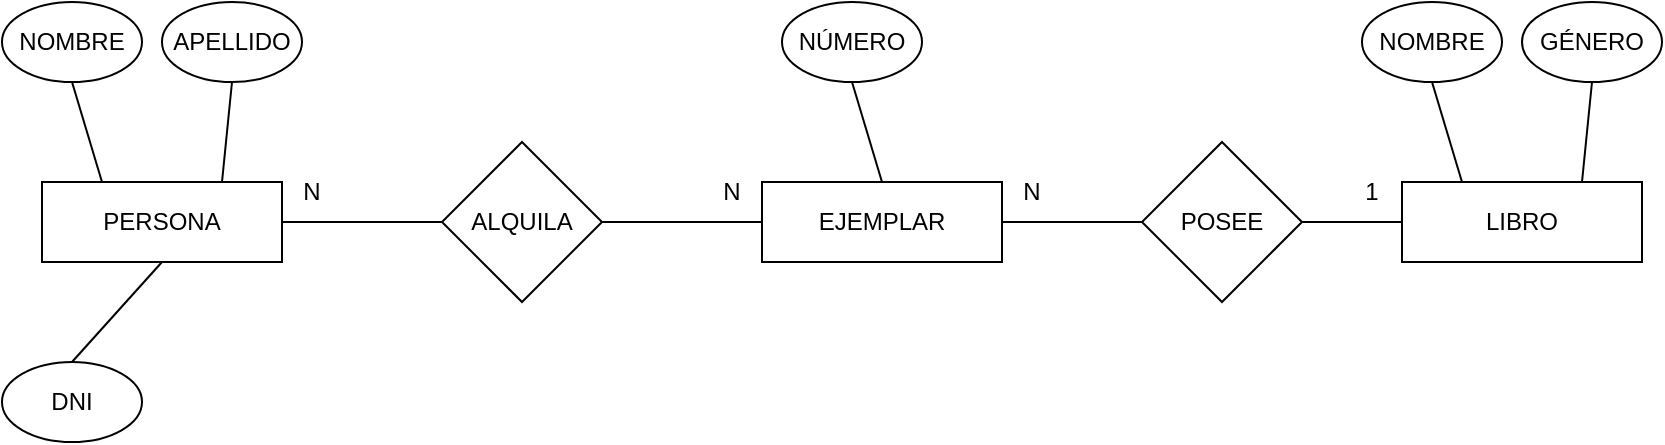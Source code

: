 <mxfile version="16.2.7" type="device"><diagram id="R2lEEEUBdFMjLlhIrx00" name="Page-1"><mxGraphModel dx="741" dy="354" grid="1" gridSize="10" guides="1" tooltips="1" connect="1" arrows="1" fold="1" page="1" pageScale="1" pageWidth="850" pageHeight="1100" math="0" shadow="0" extFonts="Permanent Marker^https://fonts.googleapis.com/css?family=Permanent+Marker"><root><mxCell id="0"/><mxCell id="1" parent="0"/><mxCell id="V5U57otodxOtV1U5Uhm7-1" value="LIBRO" style="rounded=0;whiteSpace=wrap;html=1;" vertex="1" parent="1"><mxGeometry x="720" y="280" width="120" height="40" as="geometry"/></mxCell><mxCell id="V5U57otodxOtV1U5Uhm7-2" value="ALQUILA" style="rhombus;whiteSpace=wrap;html=1;" vertex="1" parent="1"><mxGeometry x="240" y="260" width="80" height="80" as="geometry"/></mxCell><mxCell id="V5U57otodxOtV1U5Uhm7-3" value="EJEMPLAR" style="rounded=0;whiteSpace=wrap;html=1;" vertex="1" parent="1"><mxGeometry x="400" y="280" width="120" height="40" as="geometry"/></mxCell><mxCell id="V5U57otodxOtV1U5Uhm7-4" value="POSEE" style="rhombus;whiteSpace=wrap;html=1;" vertex="1" parent="1"><mxGeometry x="590" y="260" width="80" height="80" as="geometry"/></mxCell><mxCell id="V5U57otodxOtV1U5Uhm7-6" value="" style="endArrow=none;html=1;rounded=0;entryX=0;entryY=0.5;entryDx=0;entryDy=0;exitX=1;exitY=0.5;exitDx=0;exitDy=0;" edge="1" parent="1" source="V5U57otodxOtV1U5Uhm7-4" target="V5U57otodxOtV1U5Uhm7-1"><mxGeometry width="50" height="50" relative="1" as="geometry"><mxPoint x="600" y="390" as="sourcePoint"/><mxPoint x="650" y="340" as="targetPoint"/></mxGeometry></mxCell><mxCell id="V5U57otodxOtV1U5Uhm7-7" value="" style="endArrow=none;html=1;rounded=0;exitX=1;exitY=0.5;exitDx=0;exitDy=0;entryX=0;entryY=0.5;entryDx=0;entryDy=0;" edge="1" parent="1" source="V5U57otodxOtV1U5Uhm7-3" target="V5U57otodxOtV1U5Uhm7-4"><mxGeometry width="50" height="50" relative="1" as="geometry"><mxPoint x="600" y="390" as="sourcePoint"/><mxPoint x="650" y="340" as="targetPoint"/></mxGeometry></mxCell><mxCell id="V5U57otodxOtV1U5Uhm7-9" value="PERSONA" style="rounded=0;whiteSpace=wrap;html=1;" vertex="1" parent="1"><mxGeometry x="40" y="280" width="120" height="40" as="geometry"/></mxCell><mxCell id="V5U57otodxOtV1U5Uhm7-10" value="" style="endArrow=none;html=1;rounded=0;exitX=1;exitY=0.5;exitDx=0;exitDy=0;entryX=0;entryY=0.5;entryDx=0;entryDy=0;" edge="1" parent="1" source="V5U57otodxOtV1U5Uhm7-9" target="V5U57otodxOtV1U5Uhm7-2"><mxGeometry width="50" height="50" relative="1" as="geometry"><mxPoint x="220" y="400" as="sourcePoint"/><mxPoint x="270" y="350" as="targetPoint"/></mxGeometry></mxCell><mxCell id="V5U57otodxOtV1U5Uhm7-11" value="" style="endArrow=none;html=1;rounded=0;entryX=0;entryY=0.5;entryDx=0;entryDy=0;exitX=1;exitY=0.5;exitDx=0;exitDy=0;" edge="1" parent="1" source="V5U57otodxOtV1U5Uhm7-2" target="V5U57otodxOtV1U5Uhm7-3"><mxGeometry width="50" height="50" relative="1" as="geometry"><mxPoint x="220" y="400" as="sourcePoint"/><mxPoint x="270" y="350" as="targetPoint"/></mxGeometry></mxCell><mxCell id="V5U57otodxOtV1U5Uhm7-12" value="N" style="text;html=1;strokeColor=none;fillColor=none;align=center;verticalAlign=middle;whiteSpace=wrap;rounded=0;" vertex="1" parent="1"><mxGeometry x="160" y="270" width="30" height="30" as="geometry"/></mxCell><mxCell id="V5U57otodxOtV1U5Uhm7-13" value="N" style="text;html=1;strokeColor=none;fillColor=none;align=center;verticalAlign=middle;whiteSpace=wrap;rounded=0;" vertex="1" parent="1"><mxGeometry x="370" y="270" width="30" height="30" as="geometry"/></mxCell><mxCell id="V5U57otodxOtV1U5Uhm7-14" value="N" style="text;html=1;strokeColor=none;fillColor=none;align=center;verticalAlign=middle;whiteSpace=wrap;rounded=0;" vertex="1" parent="1"><mxGeometry x="520" y="270" width="30" height="30" as="geometry"/></mxCell><mxCell id="V5U57otodxOtV1U5Uhm7-15" value="1" style="text;html=1;strokeColor=none;fillColor=none;align=center;verticalAlign=middle;whiteSpace=wrap;rounded=0;" vertex="1" parent="1"><mxGeometry x="690" y="270" width="30" height="30" as="geometry"/></mxCell><mxCell id="V5U57otodxOtV1U5Uhm7-16" value="NOMBRE" style="ellipse;whiteSpace=wrap;html=1;" vertex="1" parent="1"><mxGeometry x="20" y="190" width="70" height="40" as="geometry"/></mxCell><mxCell id="V5U57otodxOtV1U5Uhm7-17" value="APELLIDO" style="ellipse;whiteSpace=wrap;html=1;" vertex="1" parent="1"><mxGeometry x="100" y="190" width="70" height="40" as="geometry"/></mxCell><mxCell id="V5U57otodxOtV1U5Uhm7-18" value="DNI" style="ellipse;whiteSpace=wrap;html=1;" vertex="1" parent="1"><mxGeometry x="20" y="370" width="70" height="40" as="geometry"/></mxCell><mxCell id="V5U57otodxOtV1U5Uhm7-19" value="" style="endArrow=none;html=1;rounded=0;exitX=0.5;exitY=1;exitDx=0;exitDy=0;entryX=0.75;entryY=0;entryDx=0;entryDy=0;" edge="1" parent="1" source="V5U57otodxOtV1U5Uhm7-17" target="V5U57otodxOtV1U5Uhm7-9"><mxGeometry width="50" height="50" relative="1" as="geometry"><mxPoint x="110" y="320" as="sourcePoint"/><mxPoint x="160" y="270" as="targetPoint"/></mxGeometry></mxCell><mxCell id="V5U57otodxOtV1U5Uhm7-21" value="" style="endArrow=none;html=1;rounded=0;exitX=0.5;exitY=1;exitDx=0;exitDy=0;entryX=0.25;entryY=0;entryDx=0;entryDy=0;" edge="1" parent="1" source="V5U57otodxOtV1U5Uhm7-16" target="V5U57otodxOtV1U5Uhm7-9"><mxGeometry width="50" height="50" relative="1" as="geometry"><mxPoint x="110" y="320" as="sourcePoint"/><mxPoint x="160" y="270" as="targetPoint"/></mxGeometry></mxCell><mxCell id="V5U57otodxOtV1U5Uhm7-22" value="" style="endArrow=none;html=1;rounded=0;exitX=0.5;exitY=0;exitDx=0;exitDy=0;entryX=0.5;entryY=1;entryDx=0;entryDy=0;" edge="1" parent="1" source="V5U57otodxOtV1U5Uhm7-18" target="V5U57otodxOtV1U5Uhm7-9"><mxGeometry width="50" height="50" relative="1" as="geometry"><mxPoint x="110" y="320" as="sourcePoint"/><mxPoint x="160" y="270" as="targetPoint"/></mxGeometry></mxCell><mxCell id="V5U57otodxOtV1U5Uhm7-23" value="NÚMERO" style="ellipse;whiteSpace=wrap;html=1;" vertex="1" parent="1"><mxGeometry x="410" y="190" width="70" height="40" as="geometry"/></mxCell><mxCell id="V5U57otodxOtV1U5Uhm7-24" value="" style="endArrow=none;html=1;rounded=0;entryX=0.5;entryY=1;entryDx=0;entryDy=0;exitX=0.5;exitY=0;exitDx=0;exitDy=0;" edge="1" parent="1" source="V5U57otodxOtV1U5Uhm7-3" target="V5U57otodxOtV1U5Uhm7-23"><mxGeometry width="50" height="50" relative="1" as="geometry"><mxPoint x="330" y="300" as="sourcePoint"/><mxPoint x="380" y="250" as="targetPoint"/></mxGeometry></mxCell><mxCell id="V5U57otodxOtV1U5Uhm7-26" value="NOMBRE" style="ellipse;whiteSpace=wrap;html=1;" vertex="1" parent="1"><mxGeometry x="700" y="190" width="70" height="40" as="geometry"/></mxCell><mxCell id="V5U57otodxOtV1U5Uhm7-27" value="GÉNERO" style="ellipse;whiteSpace=wrap;html=1;" vertex="1" parent="1"><mxGeometry x="780" y="190" width="70" height="40" as="geometry"/></mxCell><mxCell id="V5U57otodxOtV1U5Uhm7-28" value="" style="endArrow=none;html=1;rounded=0;entryX=0.5;entryY=1;entryDx=0;entryDy=0;exitX=0.25;exitY=0;exitDx=0;exitDy=0;" edge="1" parent="1" source="V5U57otodxOtV1U5Uhm7-1" target="V5U57otodxOtV1U5Uhm7-26"><mxGeometry width="50" height="50" relative="1" as="geometry"><mxPoint x="460" y="350" as="sourcePoint"/><mxPoint x="510" y="300" as="targetPoint"/></mxGeometry></mxCell><mxCell id="V5U57otodxOtV1U5Uhm7-29" value="" style="endArrow=none;html=1;rounded=0;entryX=0.5;entryY=1;entryDx=0;entryDy=0;exitX=0.75;exitY=0;exitDx=0;exitDy=0;" edge="1" parent="1" source="V5U57otodxOtV1U5Uhm7-1" target="V5U57otodxOtV1U5Uhm7-27"><mxGeometry width="50" height="50" relative="1" as="geometry"><mxPoint x="460" y="350" as="sourcePoint"/><mxPoint x="510" y="300" as="targetPoint"/></mxGeometry></mxCell></root></mxGraphModel></diagram></mxfile>